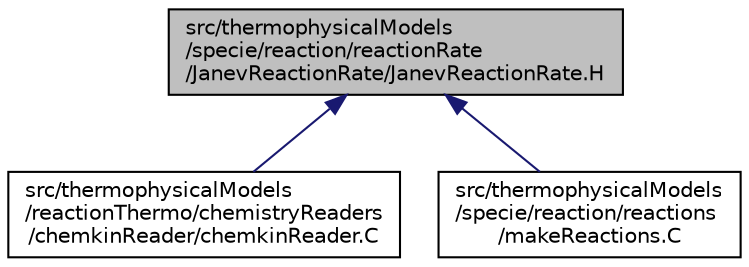 digraph "src/thermophysicalModels/specie/reaction/reactionRate/JanevReactionRate/JanevReactionRate.H"
{
  bgcolor="transparent";
  edge [fontname="Helvetica",fontsize="10",labelfontname="Helvetica",labelfontsize="10"];
  node [fontname="Helvetica",fontsize="10",shape=record];
  Node104 [label="src/thermophysicalModels\l/specie/reaction/reactionRate\l/JanevReactionRate/JanevReactionRate.H",height=0.2,width=0.4,color="black", fillcolor="grey75", style="filled", fontcolor="black"];
  Node104 -> Node105 [dir="back",color="midnightblue",fontsize="10",style="solid",fontname="Helvetica"];
  Node105 [label="src/thermophysicalModels\l/reactionThermo/chemistryReaders\l/chemkinReader/chemkinReader.C",height=0.2,width=0.4,color="black",URL="$a16556.html"];
  Node104 -> Node106 [dir="back",color="midnightblue",fontsize="10",style="solid",fontname="Helvetica"];
  Node106 [label="src/thermophysicalModels\l/specie/reaction/reactions\l/makeReactions.C",height=0.2,width=0.4,color="black",URL="$a17051.html"];
}
